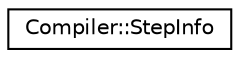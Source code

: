 digraph "Graphical Class Hierarchy"
{
  edge [fontname="Helvetica",fontsize="10",labelfontname="Helvetica",labelfontsize="10"];
  node [fontname="Helvetica",fontsize="10",shape=record];
  rankdir="LR";
  Node0 [label="Compiler::StepInfo",height=0.2,width=0.4,color="black", fillcolor="white", style="filled",URL="$structkaldi_1_1nnet3_1_1Compiler_1_1StepInfo.html"];
}
